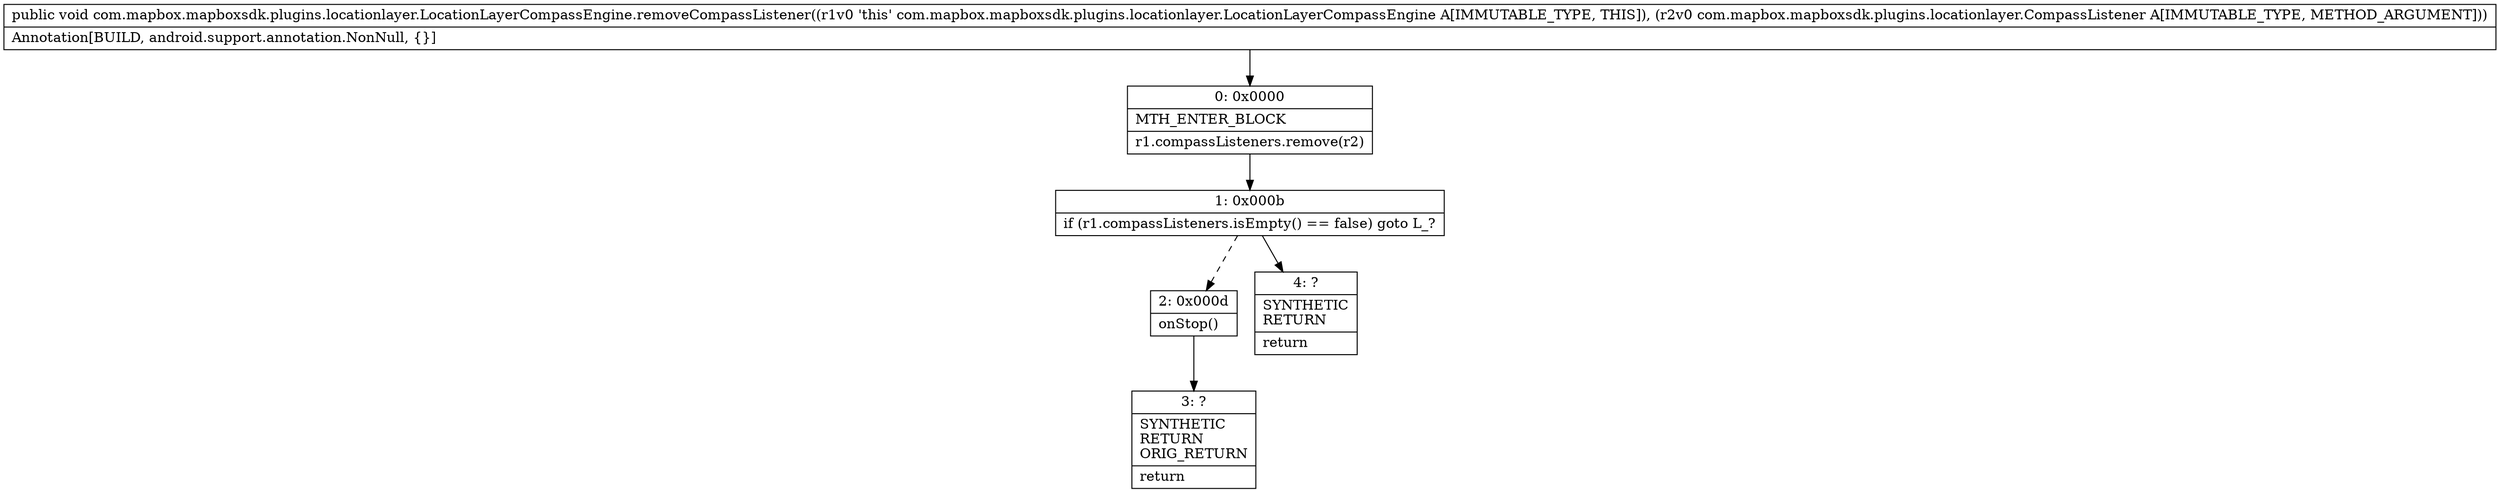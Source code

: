 digraph "CFG forcom.mapbox.mapboxsdk.plugins.locationlayer.LocationLayerCompassEngine.removeCompassListener(Lcom\/mapbox\/mapboxsdk\/plugins\/locationlayer\/CompassListener;)V" {
Node_0 [shape=record,label="{0\:\ 0x0000|MTH_ENTER_BLOCK\l|r1.compassListeners.remove(r2)\l}"];
Node_1 [shape=record,label="{1\:\ 0x000b|if (r1.compassListeners.isEmpty() == false) goto L_?\l}"];
Node_2 [shape=record,label="{2\:\ 0x000d|onStop()\l}"];
Node_3 [shape=record,label="{3\:\ ?|SYNTHETIC\lRETURN\lORIG_RETURN\l|return\l}"];
Node_4 [shape=record,label="{4\:\ ?|SYNTHETIC\lRETURN\l|return\l}"];
MethodNode[shape=record,label="{public void com.mapbox.mapboxsdk.plugins.locationlayer.LocationLayerCompassEngine.removeCompassListener((r1v0 'this' com.mapbox.mapboxsdk.plugins.locationlayer.LocationLayerCompassEngine A[IMMUTABLE_TYPE, THIS]), (r2v0 com.mapbox.mapboxsdk.plugins.locationlayer.CompassListener A[IMMUTABLE_TYPE, METHOD_ARGUMENT]))  | Annotation[BUILD, android.support.annotation.NonNull, \{\}]\l}"];
MethodNode -> Node_0;
Node_0 -> Node_1;
Node_1 -> Node_2[style=dashed];
Node_1 -> Node_4;
Node_2 -> Node_3;
}

